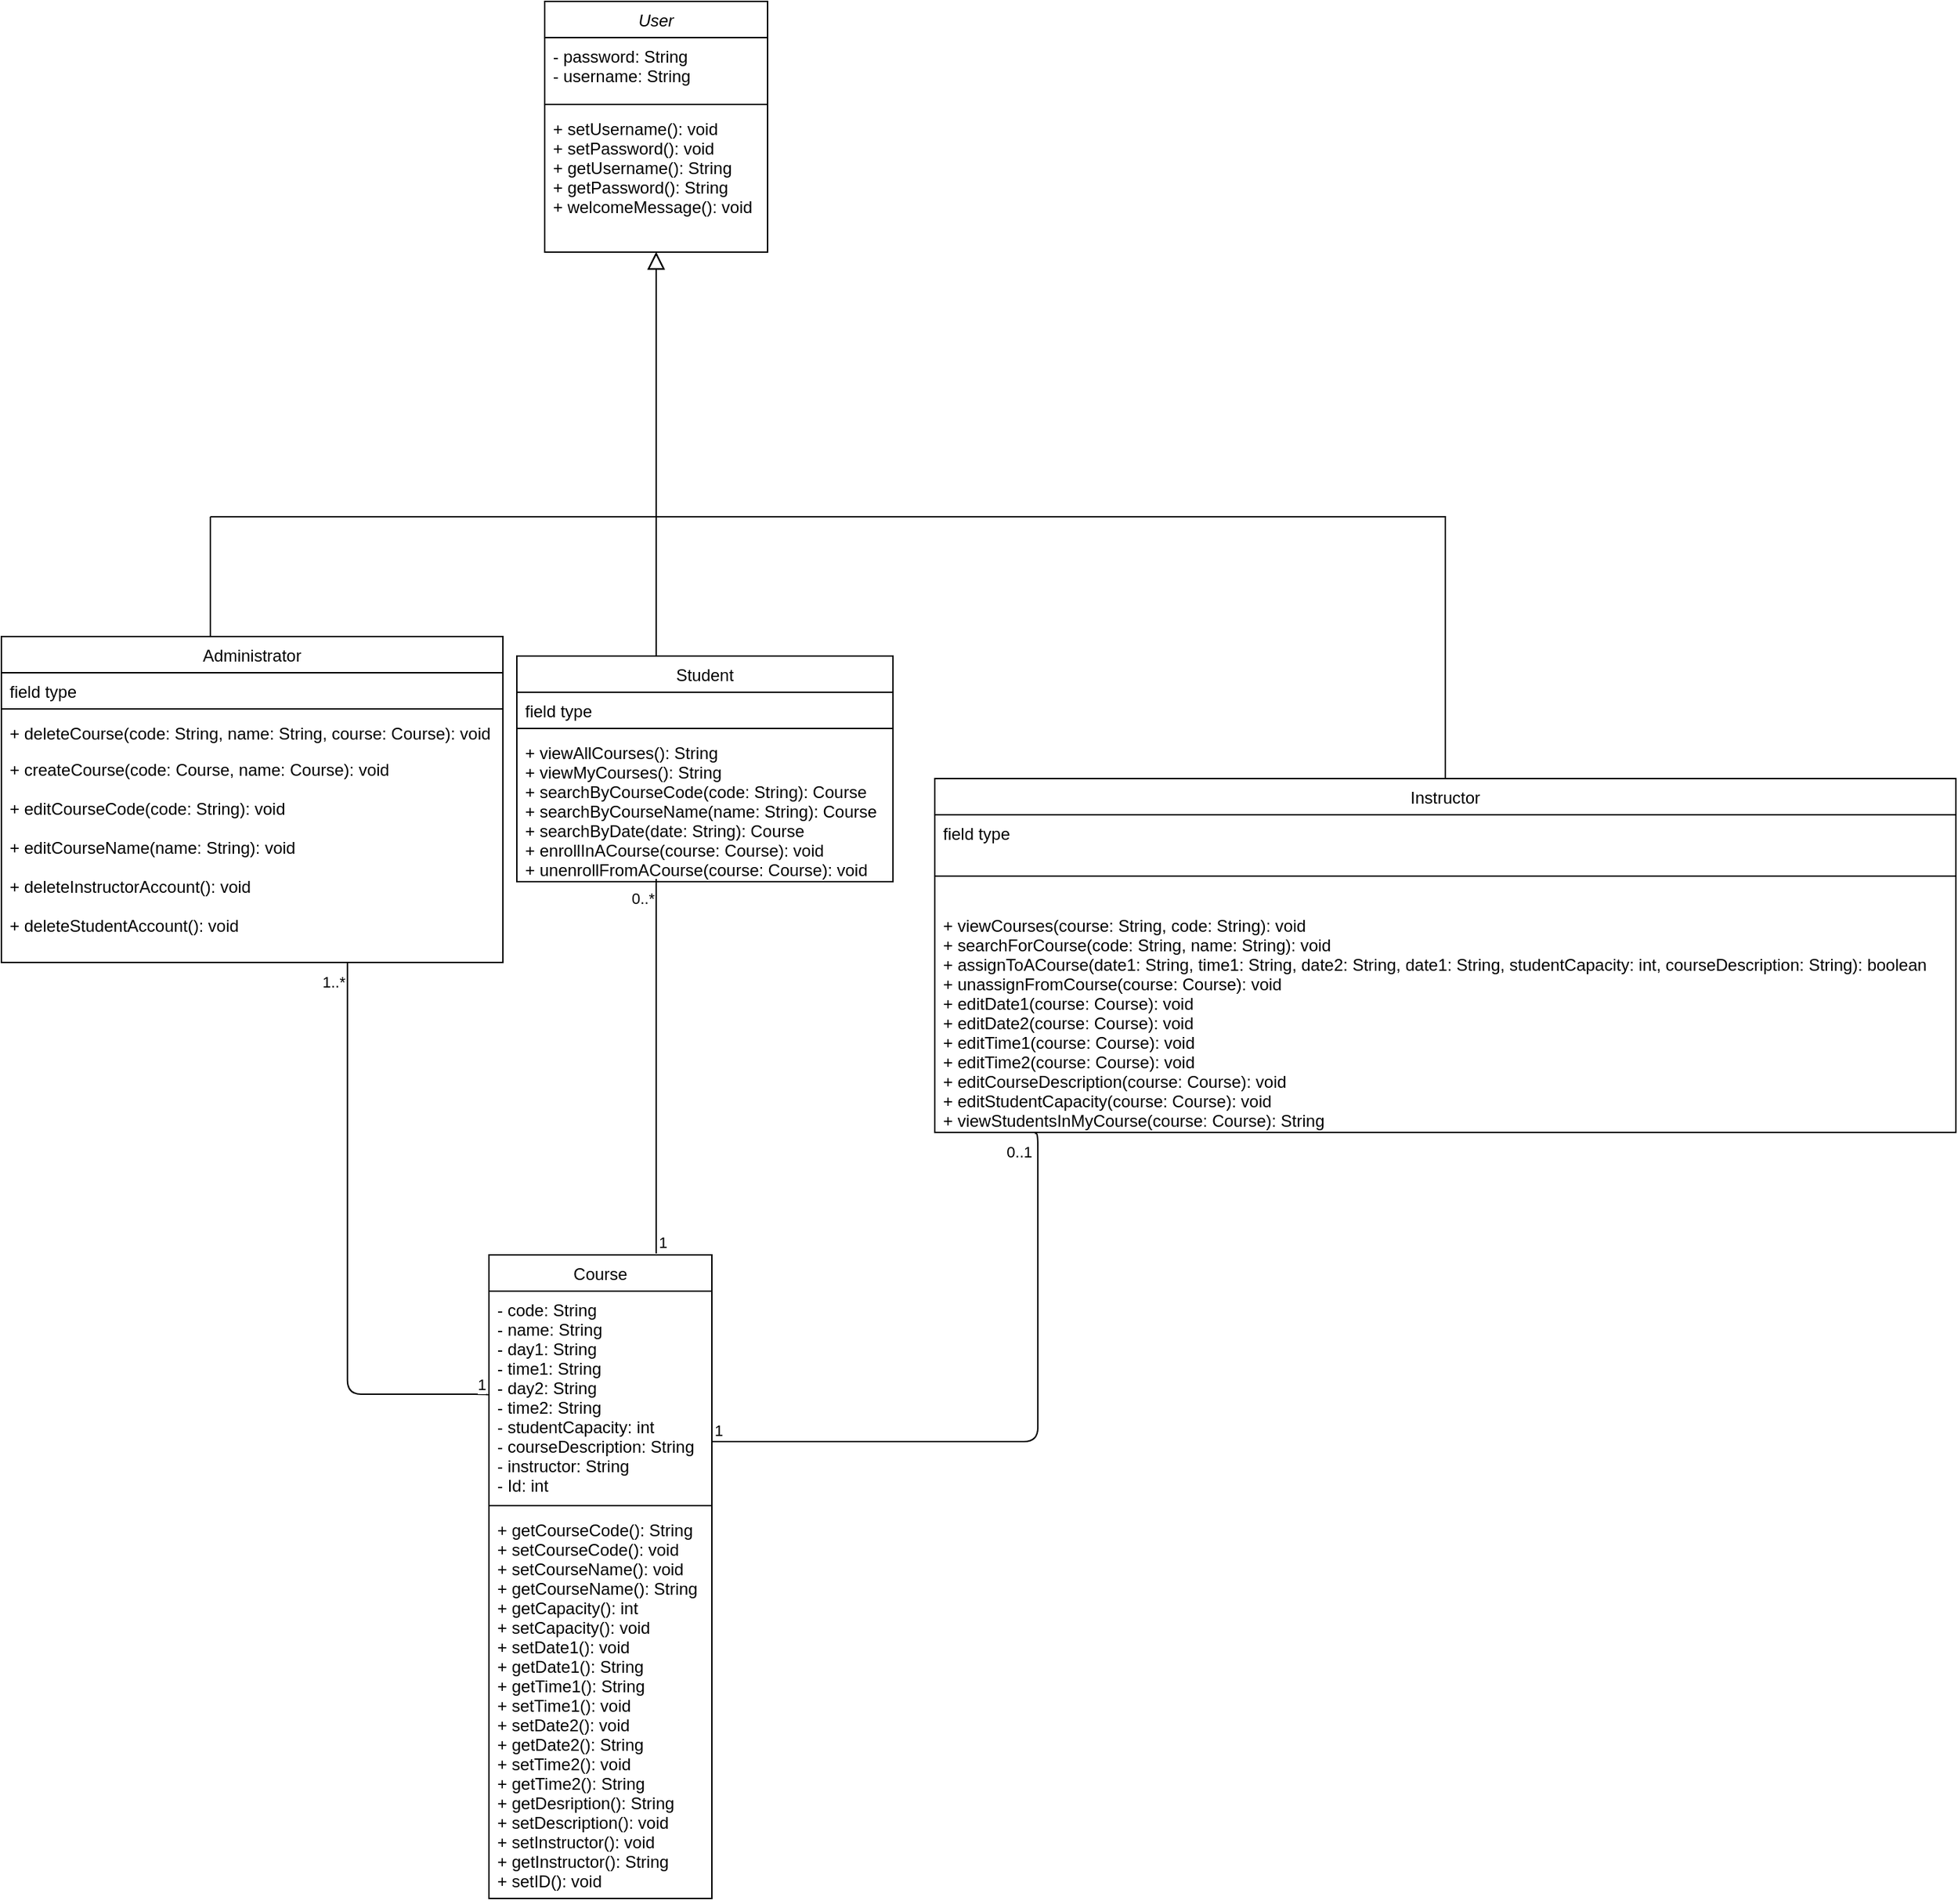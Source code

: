 <mxfile version="14.8.5" type="device"><diagram id="C5RBs43oDa-KdzZeNtuy" name="Page-1"><mxGraphModel dx="1697" dy="1840" grid="1" gridSize="10" guides="1" tooltips="1" connect="1" arrows="1" fold="1" page="1" pageScale="1" pageWidth="827" pageHeight="1169" math="0" shadow="0"><root><mxCell id="WIyWlLk6GJQsqaUBKTNV-0"/><mxCell id="WIyWlLk6GJQsqaUBKTNV-1" parent="WIyWlLk6GJQsqaUBKTNV-0"/><mxCell id="zkfFHV4jXpPFQw0GAbJ--0" value="User" style="swimlane;fontStyle=2;align=center;verticalAlign=top;childLayout=stackLayout;horizontal=1;startSize=26;horizontalStack=0;resizeParent=1;resizeLast=0;collapsible=1;marginBottom=0;rounded=0;shadow=0;strokeWidth=1;" parent="WIyWlLk6GJQsqaUBKTNV-1" vertex="1"><mxGeometry x="60" y="-100" width="160" height="180" as="geometry"><mxRectangle x="230" y="140" width="160" height="26" as="alternateBounds"/></mxGeometry></mxCell><mxCell id="zkfFHV4jXpPFQw0GAbJ--2" value="- password: String&#10;- username: String" style="text;align=left;verticalAlign=top;spacingLeft=4;spacingRight=4;overflow=hidden;rotatable=0;points=[[0,0.5],[1,0.5]];portConstraint=eastwest;rounded=0;shadow=0;html=0;" parent="zkfFHV4jXpPFQw0GAbJ--0" vertex="1"><mxGeometry y="26" width="160" height="44" as="geometry"/></mxCell><mxCell id="zkfFHV4jXpPFQw0GAbJ--4" value="" style="line;html=1;strokeWidth=1;align=left;verticalAlign=middle;spacingTop=-1;spacingLeft=3;spacingRight=3;rotatable=0;labelPosition=right;points=[];portConstraint=eastwest;" parent="zkfFHV4jXpPFQw0GAbJ--0" vertex="1"><mxGeometry y="70" width="160" height="8" as="geometry"/></mxCell><mxCell id="zkfFHV4jXpPFQw0GAbJ--5" value="+ setUsername(): void&#10;+ setPassword(): void&#10;+ getUsername(): String&#10;+ getPassword(): String&#10;+ welcomeMessage(): void" style="text;align=left;verticalAlign=top;spacingLeft=4;spacingRight=4;overflow=hidden;rotatable=0;points=[[0,0.5],[1,0.5]];portConstraint=eastwest;" parent="zkfFHV4jXpPFQw0GAbJ--0" vertex="1"><mxGeometry y="78" width="160" height="82" as="geometry"/></mxCell><mxCell id="zkfFHV4jXpPFQw0GAbJ--6" value="Student" style="swimlane;fontStyle=0;align=center;verticalAlign=top;childLayout=stackLayout;horizontal=1;startSize=26;horizontalStack=0;resizeParent=1;resizeLast=0;collapsible=1;marginBottom=0;rounded=0;shadow=0;strokeWidth=1;" parent="WIyWlLk6GJQsqaUBKTNV-1" vertex="1"><mxGeometry x="40" y="370" width="270" height="162" as="geometry"><mxRectangle x="130" y="380" width="160" height="26" as="alternateBounds"/></mxGeometry></mxCell><mxCell id="zkfFHV4jXpPFQw0GAbJ--7" value="field type" style="text;align=left;verticalAlign=top;spacingLeft=4;spacingRight=4;overflow=hidden;rotatable=0;points=[[0,0.5],[1,0.5]];portConstraint=eastwest;" parent="zkfFHV4jXpPFQw0GAbJ--6" vertex="1"><mxGeometry y="26" width="270" height="22" as="geometry"/></mxCell><mxCell id="zkfFHV4jXpPFQw0GAbJ--9" value="" style="line;html=1;strokeWidth=1;align=left;verticalAlign=middle;spacingTop=-1;spacingLeft=3;spacingRight=3;rotatable=0;labelPosition=right;points=[];portConstraint=eastwest;" parent="zkfFHV4jXpPFQw0GAbJ--6" vertex="1"><mxGeometry y="48" width="270" height="8" as="geometry"/></mxCell><mxCell id="zkfFHV4jXpPFQw0GAbJ--10" value="+ viewAllCourses(): String&#10;+ viewMyCourses(): String&#10;+ searchByCourseCode(code: String): Course&#10;+ searchByCourseName(name: String): Course&#10;+ searchByDate(date: String): Course&#10;+ enrollInACourse(course: Course): void&#10;+ unenrollFromACourse(course: Course): void&#10;" style="text;align=left;verticalAlign=top;spacingLeft=4;spacingRight=4;overflow=hidden;rotatable=0;points=[[0,0.5],[1,0.5]];portConstraint=eastwest;fontStyle=0" parent="zkfFHV4jXpPFQw0GAbJ--6" vertex="1"><mxGeometry y="56" width="270" height="106" as="geometry"/></mxCell><mxCell id="zkfFHV4jXpPFQw0GAbJ--12" value="" style="endArrow=block;endSize=10;endFill=0;shadow=0;strokeWidth=1;rounded=0;edgeStyle=elbowEdgeStyle;elbow=vertical;" parent="WIyWlLk6GJQsqaUBKTNV-1" source="zkfFHV4jXpPFQw0GAbJ--6" target="zkfFHV4jXpPFQw0GAbJ--0" edge="1"><mxGeometry width="160" relative="1" as="geometry"><mxPoint x="200" y="203" as="sourcePoint"/><mxPoint x="200" y="203" as="targetPoint"/><Array as="points"><mxPoint x="140" y="280"/></Array></mxGeometry></mxCell><mxCell id="zkfFHV4jXpPFQw0GAbJ--13" value="Instructor" style="swimlane;fontStyle=0;align=center;verticalAlign=top;childLayout=stackLayout;horizontal=1;startSize=26;horizontalStack=0;resizeParent=1;resizeLast=0;collapsible=1;marginBottom=0;rounded=0;shadow=0;strokeWidth=1;" parent="WIyWlLk6GJQsqaUBKTNV-1" vertex="1"><mxGeometry x="340" y="458" width="733" height="254" as="geometry"><mxRectangle x="340" y="380" width="170" height="26" as="alternateBounds"/></mxGeometry></mxCell><mxCell id="7SfVI0ZaJj92rfZdpMx_-11" value="field type" style="text;align=left;verticalAlign=top;spacingLeft=4;spacingRight=4;overflow=hidden;rotatable=0;points=[[0,0.5],[1,0.5]];portConstraint=eastwest;" parent="zkfFHV4jXpPFQw0GAbJ--13" vertex="1"><mxGeometry y="26" width="733" height="22" as="geometry"/></mxCell><mxCell id="zkfFHV4jXpPFQw0GAbJ--15" value="" style="line;html=1;strokeWidth=1;align=left;verticalAlign=middle;spacingTop=-1;spacingLeft=3;spacingRight=3;rotatable=0;labelPosition=right;points=[];portConstraint=eastwest;" parent="zkfFHV4jXpPFQw0GAbJ--13" vertex="1"><mxGeometry y="48" width="733" height="44" as="geometry"/></mxCell><mxCell id="7SfVI0ZaJj92rfZdpMx_-12" value="+ viewCourses(course: String, code: String): void&#10;+ searchForCourse(code: String, name: String): void&#10;+ assignToACourse(date1: String, time1: String, date2: String, date1: String, studentCapacity: int, courseDescription: String): boolean&#10;+ unassignFromCourse(course: Course): void&#10;+ editDate1(course: Course): void&#10;+ editDate2(course: Course): void&#10;+ editTime1(course: Course): void&#10;+ editTime2(course: Course): void&#10;+ editCourseDescription(course: Course): void&#10;+ editStudentCapacity(course: Course): void&#10;+ viewStudentsInMyCourse(course: Course): String&#10;" style="text;align=left;verticalAlign=top;spacingLeft=4;spacingRight=4;overflow=hidden;rotatable=0;points=[[0,0.5],[1,0.5]];portConstraint=eastwest;fontStyle=0" parent="zkfFHV4jXpPFQw0GAbJ--13" vertex="1"><mxGeometry y="92" width="733" height="162" as="geometry"/></mxCell><mxCell id="zkfFHV4jXpPFQw0GAbJ--16" value="" style="endArrow=block;endSize=10;endFill=0;shadow=0;strokeWidth=1;rounded=0;edgeStyle=elbowEdgeStyle;elbow=vertical;exitX=0.5;exitY=0;exitDx=0;exitDy=0;" parent="WIyWlLk6GJQsqaUBKTNV-1" source="zkfFHV4jXpPFQw0GAbJ--13" target="zkfFHV4jXpPFQw0GAbJ--0" edge="1"><mxGeometry width="160" relative="1" as="geometry"><mxPoint x="210" y="373" as="sourcePoint"/><mxPoint x="310" y="271" as="targetPoint"/><Array as="points"><mxPoint x="380" y="270"/></Array></mxGeometry></mxCell><mxCell id="zkfFHV4jXpPFQw0GAbJ--17" value="Course" style="swimlane;fontStyle=0;align=center;verticalAlign=top;childLayout=stackLayout;horizontal=1;startSize=26;horizontalStack=0;resizeParent=1;resizeLast=0;collapsible=1;marginBottom=0;rounded=0;shadow=0;strokeWidth=1;" parent="WIyWlLk6GJQsqaUBKTNV-1" vertex="1"><mxGeometry x="20" y="800" width="160" height="462" as="geometry"><mxRectangle x="550" y="140" width="160" height="26" as="alternateBounds"/></mxGeometry></mxCell><mxCell id="zkfFHV4jXpPFQw0GAbJ--19" value="- code: String&#10;- name: String &#10;- day1: String&#10;- time1: String&#10;- day2: String&#10;- time2: String&#10;- studentCapacity: int&#10;- courseDescription: String&#10;- instructor: String&#10;- Id: int&#10;&#10;" style="text;align=left;verticalAlign=top;spacingLeft=4;spacingRight=4;overflow=hidden;rotatable=0;points=[[0,0.5],[1,0.5]];portConstraint=eastwest;rounded=0;shadow=0;html=0;" parent="zkfFHV4jXpPFQw0GAbJ--17" vertex="1"><mxGeometry y="26" width="160" height="150" as="geometry"/></mxCell><mxCell id="zkfFHV4jXpPFQw0GAbJ--23" value="" style="line;html=1;strokeWidth=1;align=left;verticalAlign=middle;spacingTop=-1;spacingLeft=3;spacingRight=3;rotatable=0;labelPosition=right;points=[];portConstraint=eastwest;" parent="zkfFHV4jXpPFQw0GAbJ--17" vertex="1"><mxGeometry y="176" width="160" height="8" as="geometry"/></mxCell><mxCell id="zkfFHV4jXpPFQw0GAbJ--25" value="+ getCourseCode(): String&#10;+ setCourseCode(): void&#10;+ setCourseName(): void&#10;+ getCourseName(): String&#10;+ getCapacity(): int&#10;+ setCapacity(): void&#10;+ setDate1(): void&#10;+ getDate1(): String&#10;+ getTime1(): String&#10;+ setTime1(): void&#10;+ setDate2(): void&#10;+ getDate2(): String&#10;+ setTime2(): void&#10;+ getTime2(): String&#10;+ getDesription(): String&#10;+ setDescription(): void&#10;+ setInstructor(): void&#10;+ getInstructor(): String&#10;+ setID(): void&#10;&#10;&#10;" style="text;align=left;verticalAlign=top;spacingLeft=4;spacingRight=4;overflow=hidden;rotatable=0;points=[[0,0.5],[1,0.5]];portConstraint=eastwest;" parent="zkfFHV4jXpPFQw0GAbJ--17" vertex="1"><mxGeometry y="184" width="160" height="278" as="geometry"/></mxCell><mxCell id="7SfVI0ZaJj92rfZdpMx_-0" value="Administrator" style="swimlane;fontStyle=0;align=center;verticalAlign=top;childLayout=stackLayout;horizontal=1;startSize=26;horizontalStack=0;resizeParent=1;resizeLast=0;collapsible=1;marginBottom=0;rounded=0;shadow=0;strokeWidth=1;" parent="WIyWlLk6GJQsqaUBKTNV-1" vertex="1"><mxGeometry x="-330" y="356" width="360" height="234" as="geometry"><mxRectangle x="130" y="380" width="160" height="26" as="alternateBounds"/></mxGeometry></mxCell><mxCell id="7SfVI0ZaJj92rfZdpMx_-1" value="field type" style="text;align=left;verticalAlign=top;spacingLeft=4;spacingRight=4;overflow=hidden;rotatable=0;points=[[0,0.5],[1,0.5]];portConstraint=eastwest;" parent="7SfVI0ZaJj92rfZdpMx_-0" vertex="1"><mxGeometry y="26" width="360" height="22" as="geometry"/></mxCell><mxCell id="7SfVI0ZaJj92rfZdpMx_-3" value="" style="line;html=1;strokeWidth=1;align=left;verticalAlign=middle;spacingTop=-1;spacingLeft=3;spacingRight=3;rotatable=0;labelPosition=right;points=[];portConstraint=eastwest;" parent="7SfVI0ZaJj92rfZdpMx_-0" vertex="1"><mxGeometry y="48" width="360" height="8" as="geometry"/></mxCell><mxCell id="7SfVI0ZaJj92rfZdpMx_-4" value="+ deleteCourse(code: String, name: String, course: Course): void" style="text;align=left;verticalAlign=top;spacingLeft=4;spacingRight=4;overflow=hidden;rotatable=0;points=[[0,0.5],[1,0.5]];portConstraint=eastwest;fontStyle=0" parent="7SfVI0ZaJj92rfZdpMx_-0" vertex="1"><mxGeometry y="56" width="360" height="26" as="geometry"/></mxCell><mxCell id="7SfVI0ZaJj92rfZdpMx_-5" value="+ createCourse(code: Course, name: Course): void&#10;&#10;+ editCourseCode(code: String): void&#10;&#10;+ editCourseName(name: String): void&#10;&#10;+ deleteInstructorAccount(): void&#10;&#10;+ deleteStudentAccount(): void&#10;" style="text;align=left;verticalAlign=top;spacingLeft=4;spacingRight=4;overflow=hidden;rotatable=0;points=[[0,0.5],[1,0.5]];portConstraint=eastwest;" parent="7SfVI0ZaJj92rfZdpMx_-0" vertex="1"><mxGeometry y="82" width="360" height="150" as="geometry"/></mxCell><mxCell id="7SfVI0ZaJj92rfZdpMx_-8" value="" style="endArrow=none;html=1;" parent="WIyWlLk6GJQsqaUBKTNV-1" edge="1"><mxGeometry width="50" height="50" relative="1" as="geometry"><mxPoint x="-180" y="270" as="sourcePoint"/><mxPoint x="140" y="270" as="targetPoint"/></mxGeometry></mxCell><mxCell id="7SfVI0ZaJj92rfZdpMx_-9" value="" style="endArrow=none;html=1;" parent="WIyWlLk6GJQsqaUBKTNV-1" edge="1"><mxGeometry width="50" height="50" relative="1" as="geometry"><mxPoint x="-180" y="356" as="sourcePoint"/><mxPoint x="-180" y="270" as="targetPoint"/></mxGeometry></mxCell><mxCell id="ptDIqm32nCiE1lnGrMKy-3" value="" style="endArrow=none;html=1;edgeStyle=orthogonalEdgeStyle;entryX=0.098;entryY=1.005;entryDx=0;entryDy=0;entryPerimeter=0;" parent="WIyWlLk6GJQsqaUBKTNV-1" target="7SfVI0ZaJj92rfZdpMx_-12" edge="1"><mxGeometry relative="1" as="geometry"><mxPoint x="180" y="934" as="sourcePoint"/><mxPoint x="414" y="770" as="targetPoint"/><Array as="points"><mxPoint x="414" y="934"/><mxPoint x="414" y="713"/></Array></mxGeometry></mxCell><mxCell id="ptDIqm32nCiE1lnGrMKy-4" value="1" style="edgeLabel;resizable=0;html=1;align=left;verticalAlign=bottom;" parent="ptDIqm32nCiE1lnGrMKy-3" connectable="0" vertex="1"><mxGeometry x="-1" relative="1" as="geometry"/></mxCell><mxCell id="ptDIqm32nCiE1lnGrMKy-5" value="0..1" style="edgeLabel;resizable=0;html=1;align=right;verticalAlign=bottom;" parent="ptDIqm32nCiE1lnGrMKy-3" connectable="0" vertex="1"><mxGeometry x="1" relative="1" as="geometry"><mxPoint x="-1" y="22" as="offset"/></mxGeometry></mxCell><mxCell id="ptDIqm32nCiE1lnGrMKy-7" value="" style="endArrow=none;html=1;edgeStyle=orthogonalEdgeStyle;entryX=0.69;entryY=1.013;entryDx=0;entryDy=0;entryPerimeter=0;exitX=0;exitY=0.5;exitDx=0;exitDy=0;" parent="WIyWlLk6GJQsqaUBKTNV-1" source="zkfFHV4jXpPFQw0GAbJ--19" target="7SfVI0ZaJj92rfZdpMx_-5" edge="1"><mxGeometry relative="1" as="geometry"><mxPoint x="-40" y="900" as="sourcePoint"/><mxPoint x="-60" y="680" as="targetPoint"/><Array as="points"><mxPoint x="-82" y="900"/></Array></mxGeometry></mxCell><mxCell id="ptDIqm32nCiE1lnGrMKy-8" value="1" style="edgeLabel;resizable=0;html=1;align=left;verticalAlign=bottom;" parent="ptDIqm32nCiE1lnGrMKy-7" connectable="0" vertex="1"><mxGeometry x="-1" relative="1" as="geometry"><mxPoint x="-10" as="offset"/></mxGeometry></mxCell><mxCell id="ptDIqm32nCiE1lnGrMKy-9" value="1..*" style="edgeLabel;resizable=0;html=1;align=right;verticalAlign=bottom;" parent="ptDIqm32nCiE1lnGrMKy-7" connectable="0" vertex="1"><mxGeometry x="1" relative="1" as="geometry"><mxPoint x="-1" y="22" as="offset"/></mxGeometry></mxCell><mxCell id="ptDIqm32nCiE1lnGrMKy-10" value="" style="endArrow=none;html=1;edgeStyle=orthogonalEdgeStyle;" parent="WIyWlLk6GJQsqaUBKTNV-1" edge="1"><mxGeometry relative="1" as="geometry"><mxPoint x="140" y="799" as="sourcePoint"/><mxPoint x="140" y="530" as="targetPoint"/><Array as="points"><mxPoint x="140" y="799"/></Array></mxGeometry></mxCell><mxCell id="ptDIqm32nCiE1lnGrMKy-11" value="1" style="edgeLabel;resizable=0;html=1;align=left;verticalAlign=bottom;" parent="ptDIqm32nCiE1lnGrMKy-10" connectable="0" vertex="1"><mxGeometry x="-1" relative="1" as="geometry"/></mxCell><mxCell id="ptDIqm32nCiE1lnGrMKy-12" value="0..*" style="edgeLabel;resizable=0;html=1;align=right;verticalAlign=bottom;" parent="ptDIqm32nCiE1lnGrMKy-10" connectable="0" vertex="1"><mxGeometry x="1" relative="1" as="geometry"><mxPoint x="-1" y="22" as="offset"/></mxGeometry></mxCell></root></mxGraphModel></diagram></mxfile>